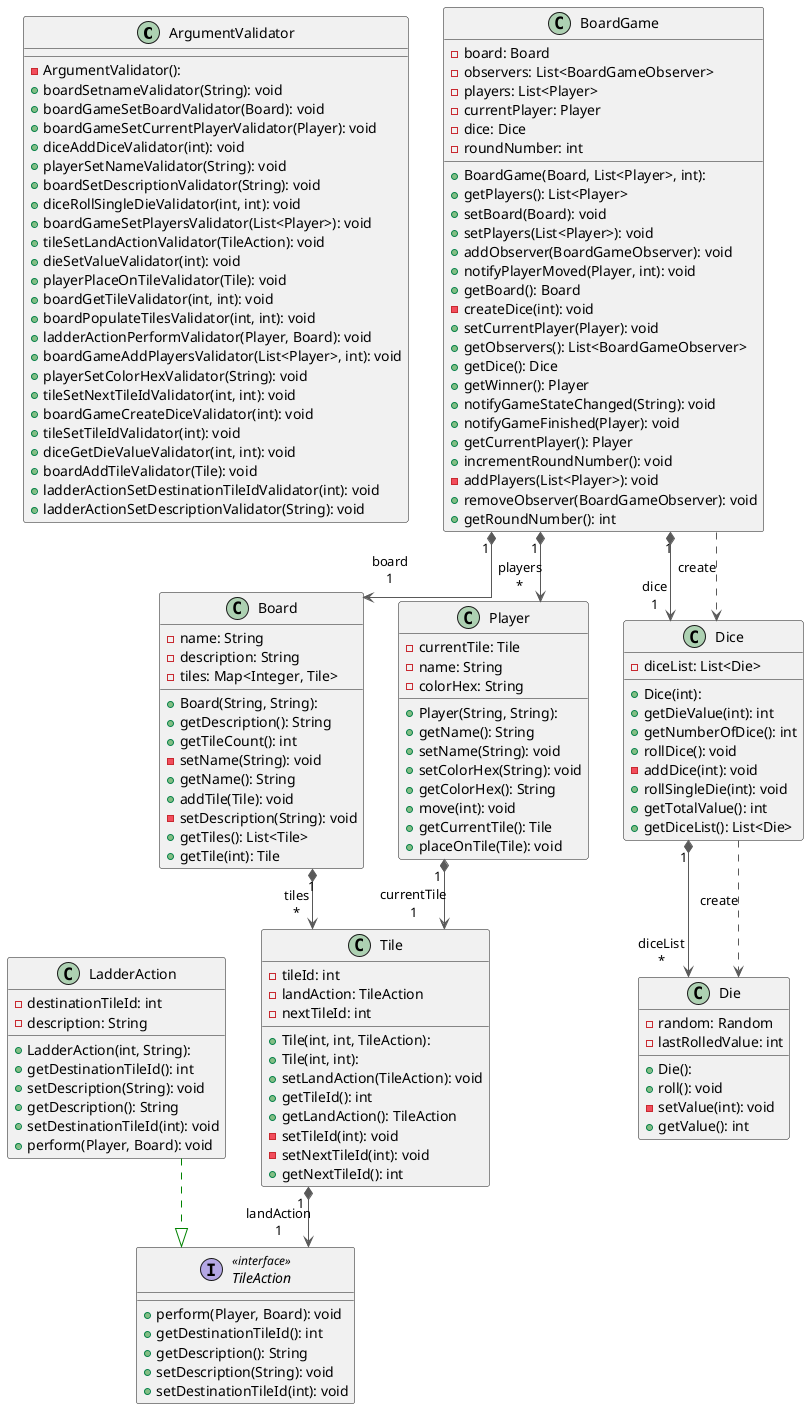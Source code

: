 @startuml

top to bottom direction
skinparam linetype ortho

class ArgumentValidator {
  - ArgumentValidator():
  + boardSetnameValidator(String): void
  + boardGameSetBoardValidator(Board): void
  + boardGameSetCurrentPlayerValidator(Player): void
  + diceAddDiceValidator(int): void
  + playerSetNameValidator(String): void
  + boardSetDescriptionValidator(String): void
  + diceRollSingleDieValidator(int, int): void
  + boardGameSetPlayersValidator(List<Player>): void
  + tileSetLandActionValidator(TileAction): void
  + dieSetValueValidator(int): void
  + playerPlaceOnTileValidator(Tile): void
  + boardGetTileValidator(int, int): void
  + boardPopulateTilesValidator(int, int): void
  + ladderActionPerformValidator(Player, Board): void
  + boardGameAddPlayersValidator(List<Player>, int): void
  + playerSetColorHexValidator(String): void
  + tileSetNextTileIdValidator(int, int): void
  + boardGameCreateDiceValidator(int): void
  + tileSetTileIdValidator(int): void
  + diceGetDieValueValidator(int, int): void
  + boardAddTileValidator(Tile): void
  + ladderActionSetDestinationTileIdValidator(int): void
  + ladderActionSetDescriptionValidator(String): void
}
class Board {
  + Board(String, String):
  - name: String
  - description: String
  - tiles: Map<Integer, Tile>
  + getDescription(): String
  + getTileCount(): int
  - setName(String): void
  + getName(): String
  + addTile(Tile): void
  - setDescription(String): void
  + getTiles(): List<Tile>
  + getTile(int): Tile
}
class BoardGame {
  + BoardGame(Board, List<Player>, int):
  - board: Board
  - observers: List<BoardGameObserver>
  - players: List<Player>
  - currentPlayer: Player
  - dice: Dice
  - roundNumber: int
  + getPlayers(): List<Player>
  + setBoard(Board): void
  + setPlayers(List<Player>): void
  + addObserver(BoardGameObserver): void
  + notifyPlayerMoved(Player, int): void
  + getBoard(): Board
  - createDice(int): void
  + setCurrentPlayer(Player): void
  + getObservers(): List<BoardGameObserver>
  + getDice(): Dice
  + getWinner(): Player
  + notifyGameStateChanged(String): void
  + notifyGameFinished(Player): void
  + getCurrentPlayer(): Player
  + incrementRoundNumber(): void
  - addPlayers(List<Player>): void
  + removeObserver(BoardGameObserver): void
  + getRoundNumber(): int
}
class Dice {
  + Dice(int):
  - diceList: List<Die>
  + getDieValue(int): int
  + getNumberOfDice(): int
  + rollDice(): void
  - addDice(int): void
  + rollSingleDie(int): void
  + getTotalValue(): int
  + getDiceList(): List<Die>
}
class Die {
  + Die():
  - random: Random
  - lastRolledValue: int
  + roll(): void
  - setValue(int): void
  + getValue(): int
}
class LadderAction {
  + LadderAction(int, String):
  - destinationTileId: int
  - description: String
  + getDestinationTileId(): int
  + setDescription(String): void
  + getDescription(): String
  + setDestinationTileId(int): void
  + perform(Player, Board): void
}
class Player {
  + Player(String, String):
  - currentTile: Tile
  - name: String
  - colorHex: String
  + getName(): String
  + setName(String): void
  + setColorHex(String): void
  + getColorHex(): String
  + move(int): void
  + getCurrentTile(): Tile
  + placeOnTile(Tile): void
}
class Tile {
  + Tile(int, int, TileAction):
  + Tile(int, int):
  - tileId: int
  - landAction: TileAction
  - nextTileId: int
  + setLandAction(TileAction): void
  + getTileId(): int
  + getLandAction(): TileAction
  - setTileId(int): void
  - setNextTileId(int): void
  + getNextTileId(): int
}
interface TileAction << interface >> {
  + perform(Player, Board): void
  + getDestinationTileId(): int
  + getDescription(): String
  + setDescription(String): void
  + setDestinationTileId(int): void
}

Board             "1" *-[#595959,plain]-> "tiles\n*" Tile
BoardGame         "1" *-[#595959,plain]-> "board\n1" Board
BoardGame         "1" *-[#595959,plain]-> "dice\n1" Dice
BoardGame          -[#595959,dashed]->  Dice              : "«create»"
BoardGame         "1" *-[#595959,plain]-> "players\n*" Player
Dice              "1" *-[#595959,plain]-> "diceList\n*" Die
Dice               -[#595959,dashed]->  Die               : "«create»"
LadderAction       -[#008200,dashed]-^  TileAction
Player            "1" *-[#595959,plain]-> "currentTile\n1" Tile
Tile              "1" *-[#595959,plain]-> "landAction\n1" TileAction
@enduml
